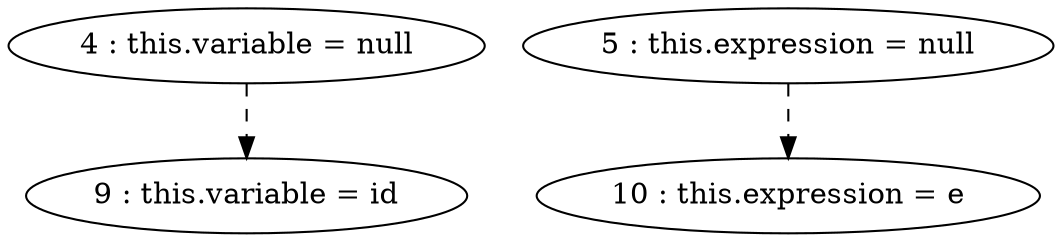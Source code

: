 digraph G {
"4 : this.variable = null"
"4 : this.variable = null" -> "9 : this.variable = id" [style=dashed]
"5 : this.expression = null"
"5 : this.expression = null" -> "10 : this.expression = e" [style=dashed]
"9 : this.variable = id"
"10 : this.expression = e"
}
